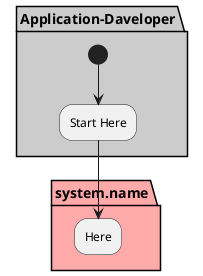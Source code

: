 @startuml


partition "Application-Daveloper"  #cccccc {
  (*) --> "Start Here"
}

partition "system.name" #ffaaaa {
  "Start Here" --> "Here"
}

@enduml
